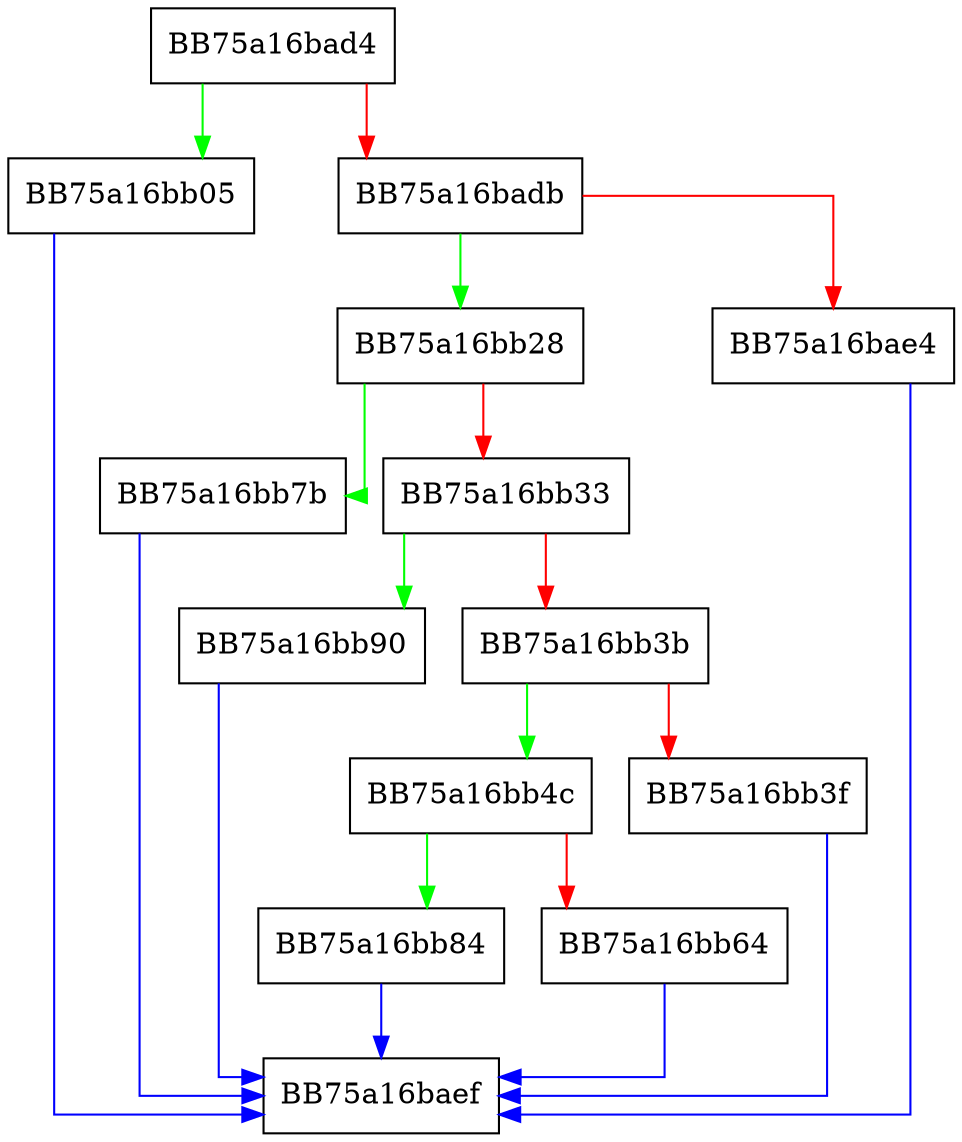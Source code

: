 digraph lua_pushvalue {
  node [shape="box"];
  graph [splines=ortho];
  BB75a16bad4 -> BB75a16bb05 [color="green"];
  BB75a16bad4 -> BB75a16badb [color="red"];
  BB75a16badb -> BB75a16bb28 [color="green"];
  BB75a16badb -> BB75a16bae4 [color="red"];
  BB75a16bae4 -> BB75a16baef [color="blue"];
  BB75a16bb05 -> BB75a16baef [color="blue"];
  BB75a16bb28 -> BB75a16bb7b [color="green"];
  BB75a16bb28 -> BB75a16bb33 [color="red"];
  BB75a16bb33 -> BB75a16bb90 [color="green"];
  BB75a16bb33 -> BB75a16bb3b [color="red"];
  BB75a16bb3b -> BB75a16bb4c [color="green"];
  BB75a16bb3b -> BB75a16bb3f [color="red"];
  BB75a16bb3f -> BB75a16baef [color="blue"];
  BB75a16bb4c -> BB75a16bb84 [color="green"];
  BB75a16bb4c -> BB75a16bb64 [color="red"];
  BB75a16bb64 -> BB75a16baef [color="blue"];
  BB75a16bb7b -> BB75a16baef [color="blue"];
  BB75a16bb84 -> BB75a16baef [color="blue"];
  BB75a16bb90 -> BB75a16baef [color="blue"];
}